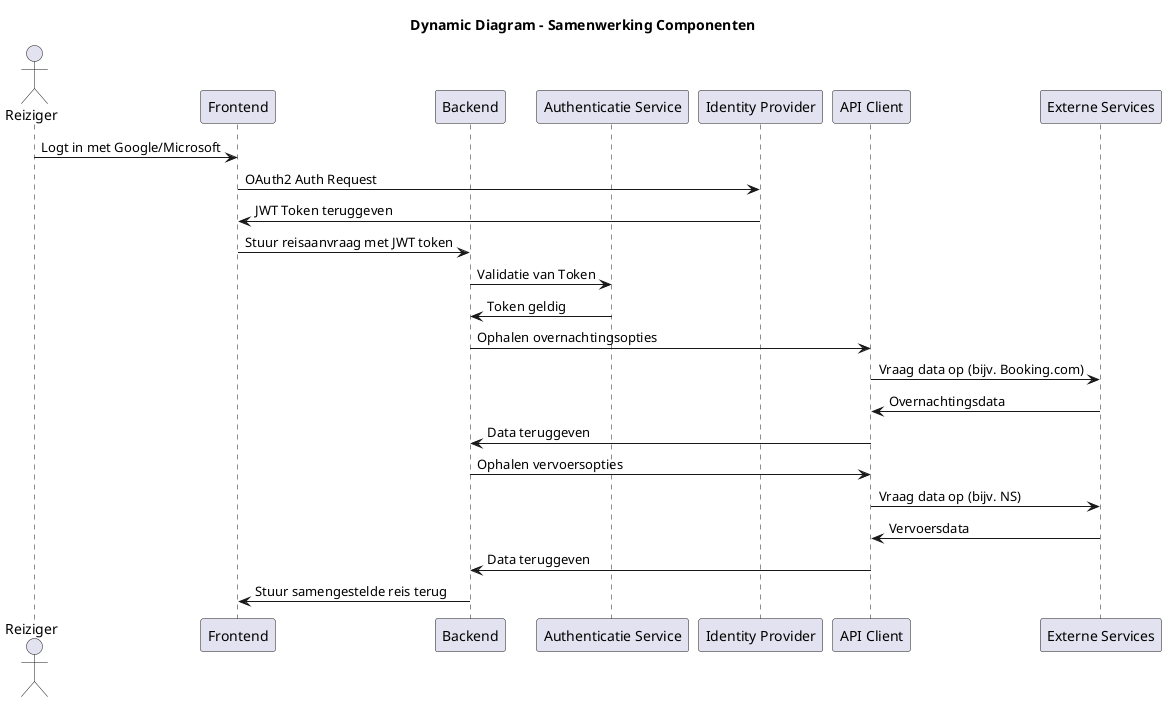 /'
     Lijst van componenten:
 
     - Identity Provider (IDP)
       Verantwoordelijkheid: Beheert de authenticatie van gebruikers via login (bijv. Google, Microsoft of Airbnb)
 
     - Backend
       Verantwoordelijkheid: Centrale plek voor alle API-verzoeken. Werkt ook als tussenlaag tussen de frontend en de API's.
 
     - Authenticatie Service
       Verantwoordelijkheid: Verwerkt alle gebruikersauthenticatie en autorisatie in het systeem.
 
     - API Client voor externe services
       Verantwoordelijkheid: Beheert de communicatie met specifieke externe services.
 
     - Service Layer
       Verantwoordelijkheid: Verwerkt verzoeken van de frontend en handelt deze af.
 '/
 
 /'
     Lijst van interfaces:
 
     - Identity Provider Interface (IIDentityProvider)
         Authenticate(String provider, String authorizationCode) -> Token
         getUserInfo(String accessToken) -> UserInfo
 
     - Backend Interface (IBackend)
         handleRequest(Request request, String userToken) -> Response
 
     - Authenticatie Service Interface (IAuthService)
         validateToken(String token) -> boolean
         getUserRoles(String userId) -> UserRoles
 
     - API Client Interface (IApiClient)
         callApi(String endpoint, HttpMethod method, String authToken, Map<String, Object> params) -> ApiResponse
 
     - Service Layer Interface (IServiceLayer)
         processRequest(ServiceRequest request, String userToken) -> ServiceResponse
 '/
 
 /'
     Scenario: Reiziger wilt een reis samenstellen en boeken
     
     1. De gebruiker logt in via een externe identity provider (Google, Microsoft, etc.).
     2. De gebruiker stelt een reis samen via de frontend.
     3. De backend verwerkt het verzoek en vraagt autorisatie bij de Authenticatie Service.
     4. De backend roept externe services aan voor overnachtingen, vervoer, etc. via de API Client
     5. De backend retourneert het resultaat aan de frontend.
 
 @startuml
 title Dynamic Diagram - Samenwerking Componenten
 
 actor Reiziger
 participant "Frontend" as Frontend
 participant "Backend" as Backend
 participant "Authenticatie Service" as AuthService
 participant "Identity Provider" as IDP
 participant "API Client" as API
 participant "Externe Services" as Ext
 
 Reiziger -> Frontend: Logt in met Google/Microsoft
 Frontend -> IDP: OAuth2 Auth Request
 IDP -> Frontend: JWT Token teruggeven
 Frontend -> Backend: Stuur reisaanvraag met JWT token
 Backend -> AuthService: Validatie van Token
 AuthService -> Backend: Token geldig
 Backend -> API: Ophalen overnachtingsopties
 API -> Ext: Vraag data op (bijv. Booking.com)
 Ext -> API: Overnachtingsdata
 API -> Backend: Data teruggeven
 Backend -> API: Ophalen vervoersopties
 API -> Ext: Vraag data op (bijv. NS)
 Ext -> API: Vervoersdata
 API -> Backend: Data teruggeven
 Backend -> Frontend: Stuur samengestelde reis terug
 
 @enduml
 '/
 
 @startuml
 title Class Diagram  - Triptop C4
 
 class IdentityProvider {
     + authenticateUser(credentials: Credentials): Token
 }
 
 class AuthenticationService {
     - tokenValidator: TokenValidator
     + validateToken(token: Token): User
     + authorizeUser(user: User, action: String): boolean
 }
 
 class Backend {
     - authService: AuthenticationService
     - apiClient: APIClient
     + processRequest(request: Request, token: Token): Response
 }
 
 class APIClient {
     + fetchAccommodation(options: SearchParams): AccommodationData
     + fetchTransport(options: SearchParams): TransportData
     + fetchFood(options: SearchParams): FoodData
     + fetchActivities(options: SearchParams): ActivitiesData
 }
 
 class ExternalService {
     + fetchData(endpoint: String, params: SearchParams): Data
 }
 
 Class TripService {
     - apiClient: APIClient
     + planTrip(options: TripOptions): Trip
     + updateTrip(tripId: String, options: TripOptions): Trip
 }
 
 class User {
     - id: String
     - name: String
     - roles: List<String>
 }
 
 class Token {
     - value: String
     - expiry: Date
 }
 
 Class Request {
     - userId: String
     - requestData: Map<String, String>
 }
 
 Class Response {
     - status: integer
     - data: Map<String, Object>
 }
 
 IdentityProvider --> AuthenticationService: Gebruikt voor validatie
 AuthenticationService --> Backend: Valideert gebruikers
 Backend --> APIClient: Vraagt externe data op
 APIClient --> ExternalService: Roept api's aan
 TripService --> APIClient: Gebruikt om reisinformatie op te halen
 Backend --> TripService: Handelt reislogica af
 
 @enduml
